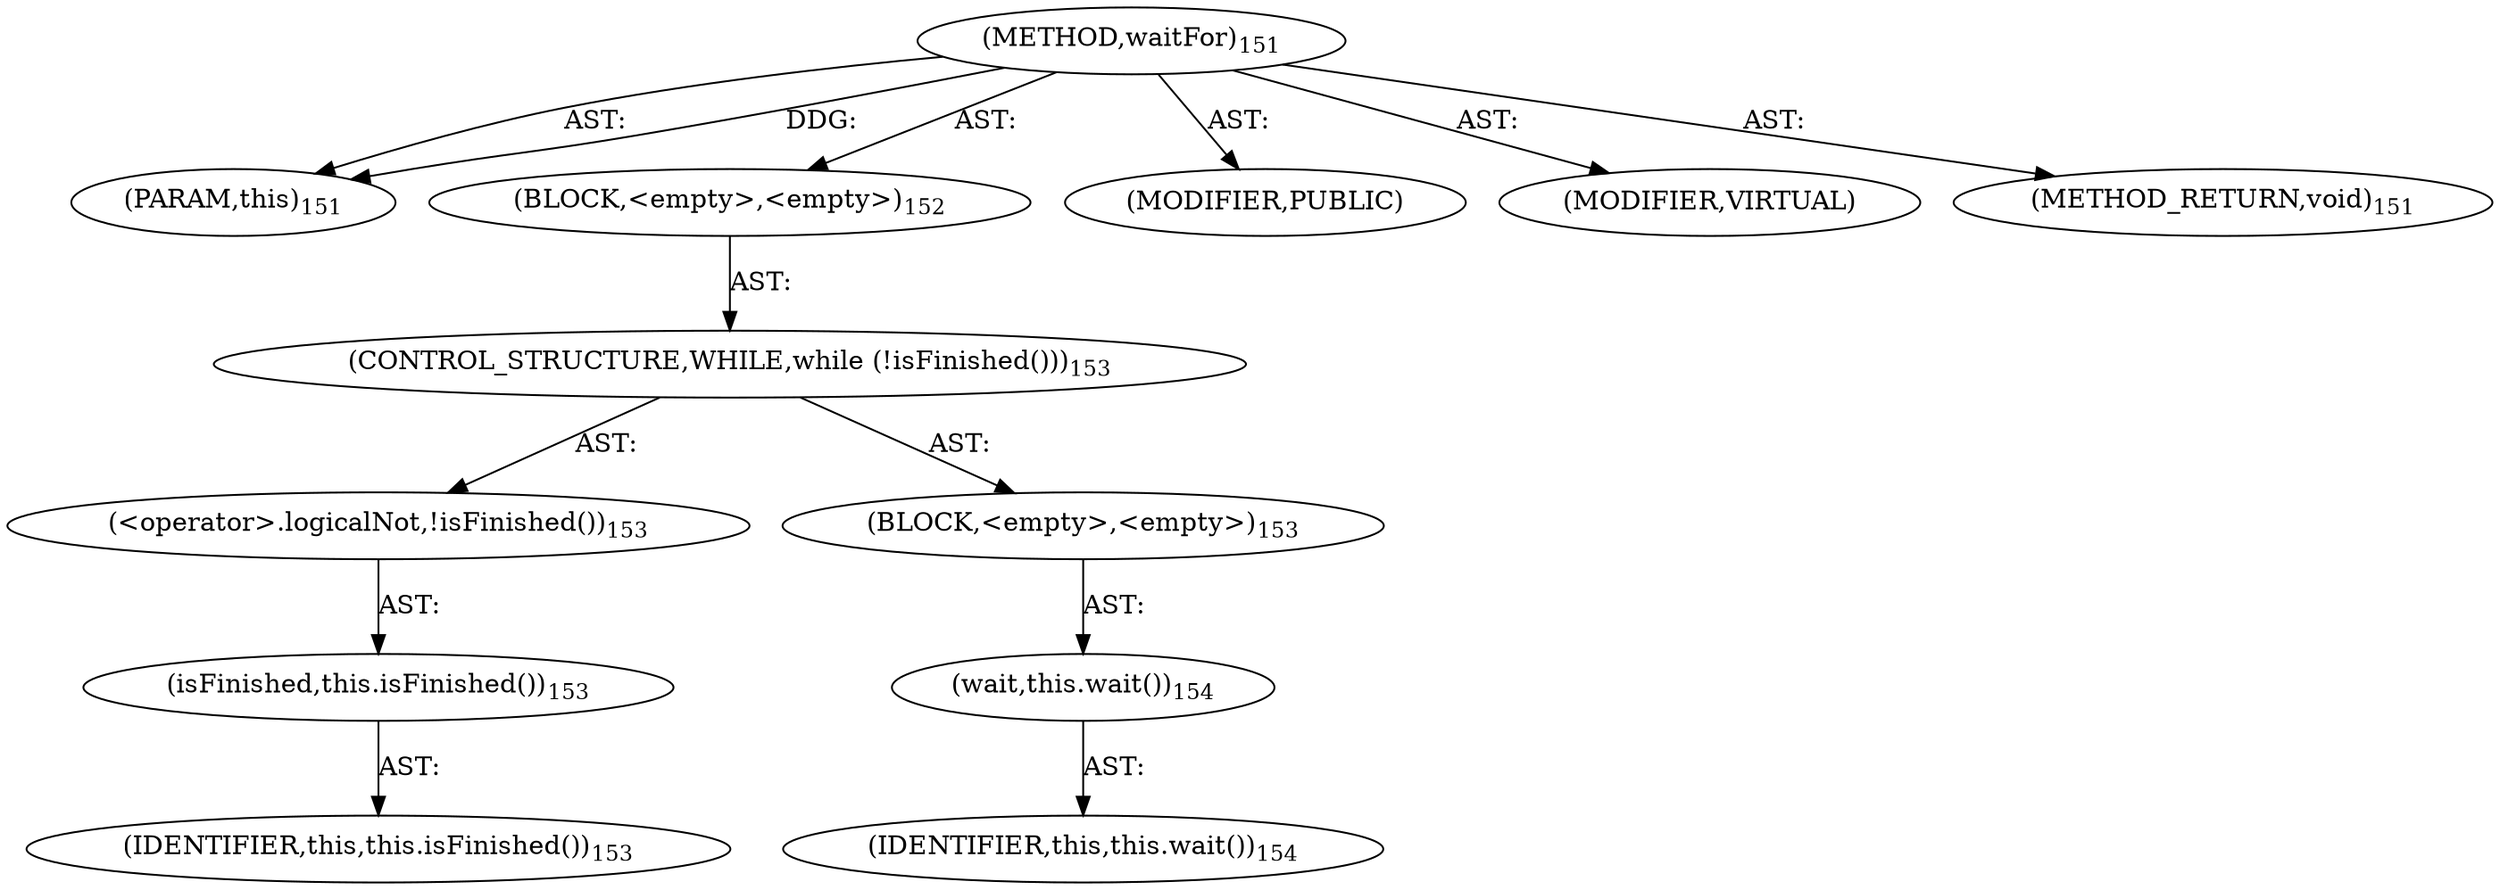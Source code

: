 digraph "waitFor" {  
"111669149700" [label = <(METHOD,waitFor)<SUB>151</SUB>> ]
"115964116993" [label = <(PARAM,this)<SUB>151</SUB>> ]
"25769803791" [label = <(BLOCK,&lt;empty&gt;,&lt;empty&gt;)<SUB>152</SUB>> ]
"47244640263" [label = <(CONTROL_STRUCTURE,WHILE,while (!isFinished()))<SUB>153</SUB>> ]
"30064771097" [label = <(&lt;operator&gt;.logicalNot,!isFinished())<SUB>153</SUB>> ]
"30064771098" [label = <(isFinished,this.isFinished())<SUB>153</SUB>> ]
"68719476739" [label = <(IDENTIFIER,this,this.isFinished())<SUB>153</SUB>> ]
"25769803792" [label = <(BLOCK,&lt;empty&gt;,&lt;empty&gt;)<SUB>153</SUB>> ]
"30064771099" [label = <(wait,this.wait())<SUB>154</SUB>> ]
"68719476740" [label = <(IDENTIFIER,this,this.wait())<SUB>154</SUB>> ]
"133143986192" [label = <(MODIFIER,PUBLIC)> ]
"133143986193" [label = <(MODIFIER,VIRTUAL)> ]
"128849018884" [label = <(METHOD_RETURN,void)<SUB>151</SUB>> ]
  "111669149700" -> "115964116993"  [ label = "AST: "] 
  "111669149700" -> "25769803791"  [ label = "AST: "] 
  "111669149700" -> "133143986192"  [ label = "AST: "] 
  "111669149700" -> "133143986193"  [ label = "AST: "] 
  "111669149700" -> "128849018884"  [ label = "AST: "] 
  "25769803791" -> "47244640263"  [ label = "AST: "] 
  "47244640263" -> "30064771097"  [ label = "AST: "] 
  "47244640263" -> "25769803792"  [ label = "AST: "] 
  "30064771097" -> "30064771098"  [ label = "AST: "] 
  "30064771098" -> "68719476739"  [ label = "AST: "] 
  "25769803792" -> "30064771099"  [ label = "AST: "] 
  "30064771099" -> "68719476740"  [ label = "AST: "] 
  "111669149700" -> "115964116993"  [ label = "DDG: "] 
}
